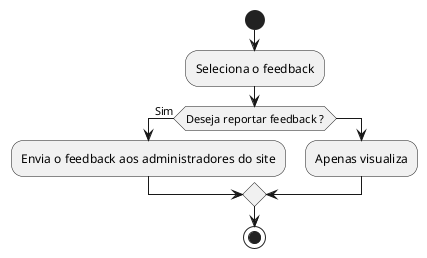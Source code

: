 @startuml
start
    :Seleciona o feedback;
    if (Deseja reportar feedback ?) then (Sim)
    :Envia o feedback aos administradores do site;
    else
    :Apenas visualiza;
    endif
    stop
@enduml